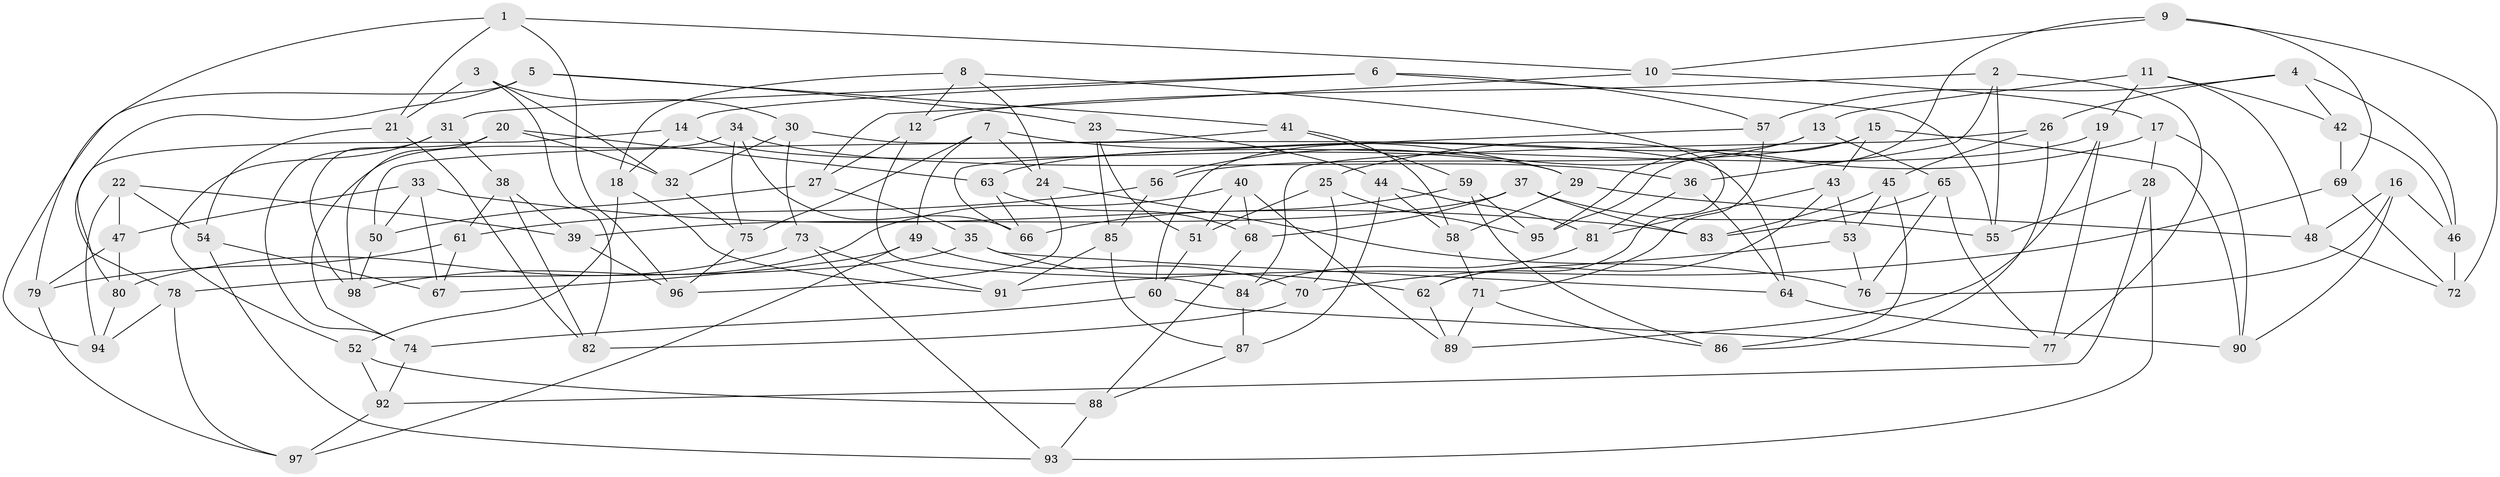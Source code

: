 // Generated by graph-tools (version 1.1) at 2025/16/03/09/25 04:16:33]
// undirected, 98 vertices, 196 edges
graph export_dot {
graph [start="1"]
  node [color=gray90,style=filled];
  1;
  2;
  3;
  4;
  5;
  6;
  7;
  8;
  9;
  10;
  11;
  12;
  13;
  14;
  15;
  16;
  17;
  18;
  19;
  20;
  21;
  22;
  23;
  24;
  25;
  26;
  27;
  28;
  29;
  30;
  31;
  32;
  33;
  34;
  35;
  36;
  37;
  38;
  39;
  40;
  41;
  42;
  43;
  44;
  45;
  46;
  47;
  48;
  49;
  50;
  51;
  52;
  53;
  54;
  55;
  56;
  57;
  58;
  59;
  60;
  61;
  62;
  63;
  64;
  65;
  66;
  67;
  68;
  69;
  70;
  71;
  72;
  73;
  74;
  75;
  76;
  77;
  78;
  79;
  80;
  81;
  82;
  83;
  84;
  85;
  86;
  87;
  88;
  89;
  90;
  91;
  92;
  93;
  94;
  95;
  96;
  97;
  98;
  1 -- 10;
  1 -- 96;
  1 -- 79;
  1 -- 21;
  2 -- 77;
  2 -- 12;
  2 -- 55;
  2 -- 36;
  3 -- 30;
  3 -- 21;
  3 -- 82;
  3 -- 32;
  4 -- 26;
  4 -- 57;
  4 -- 42;
  4 -- 46;
  5 -- 23;
  5 -- 41;
  5 -- 94;
  5 -- 78;
  6 -- 14;
  6 -- 55;
  6 -- 57;
  6 -- 31;
  7 -- 24;
  7 -- 29;
  7 -- 75;
  7 -- 49;
  8 -- 18;
  8 -- 24;
  8 -- 62;
  8 -- 12;
  9 -- 69;
  9 -- 72;
  9 -- 10;
  9 -- 95;
  10 -- 27;
  10 -- 17;
  11 -- 48;
  11 -- 42;
  11 -- 13;
  11 -- 19;
  12 -- 84;
  12 -- 27;
  13 -- 60;
  13 -- 56;
  13 -- 65;
  14 -- 18;
  14 -- 80;
  14 -- 29;
  15 -- 90;
  15 -- 95;
  15 -- 56;
  15 -- 43;
  16 -- 46;
  16 -- 76;
  16 -- 48;
  16 -- 90;
  17 -- 25;
  17 -- 28;
  17 -- 90;
  18 -- 91;
  18 -- 52;
  19 -- 77;
  19 -- 89;
  19 -- 63;
  20 -- 32;
  20 -- 98;
  20 -- 74;
  20 -- 63;
  21 -- 82;
  21 -- 54;
  22 -- 54;
  22 -- 39;
  22 -- 47;
  22 -- 94;
  23 -- 85;
  23 -- 44;
  23 -- 51;
  24 -- 76;
  24 -- 96;
  25 -- 95;
  25 -- 70;
  25 -- 51;
  26 -- 86;
  26 -- 84;
  26 -- 45;
  27 -- 50;
  27 -- 35;
  28 -- 93;
  28 -- 92;
  28 -- 55;
  29 -- 48;
  29 -- 58;
  30 -- 64;
  30 -- 32;
  30 -- 73;
  31 -- 38;
  31 -- 52;
  31 -- 98;
  32 -- 75;
  33 -- 47;
  33 -- 67;
  33 -- 83;
  33 -- 50;
  34 -- 66;
  34 -- 36;
  34 -- 75;
  34 -- 74;
  35 -- 78;
  35 -- 64;
  35 -- 62;
  36 -- 81;
  36 -- 64;
  37 -- 68;
  37 -- 55;
  37 -- 83;
  37 -- 39;
  38 -- 82;
  38 -- 61;
  38 -- 39;
  39 -- 96;
  40 -- 51;
  40 -- 98;
  40 -- 89;
  40 -- 68;
  41 -- 58;
  41 -- 59;
  41 -- 50;
  42 -- 69;
  42 -- 46;
  43 -- 81;
  43 -- 62;
  43 -- 53;
  44 -- 58;
  44 -- 81;
  44 -- 87;
  45 -- 86;
  45 -- 83;
  45 -- 53;
  46 -- 72;
  47 -- 80;
  47 -- 79;
  48 -- 72;
  49 -- 70;
  49 -- 67;
  49 -- 97;
  50 -- 98;
  51 -- 60;
  52 -- 92;
  52 -- 88;
  53 -- 70;
  53 -- 76;
  54 -- 93;
  54 -- 67;
  56 -- 85;
  56 -- 61;
  57 -- 66;
  57 -- 71;
  58 -- 71;
  59 -- 66;
  59 -- 86;
  59 -- 95;
  60 -- 74;
  60 -- 77;
  61 -- 67;
  61 -- 79;
  62 -- 89;
  63 -- 66;
  63 -- 68;
  64 -- 90;
  65 -- 83;
  65 -- 77;
  65 -- 76;
  68 -- 88;
  69 -- 72;
  69 -- 91;
  70 -- 82;
  71 -- 86;
  71 -- 89;
  73 -- 93;
  73 -- 80;
  73 -- 91;
  74 -- 92;
  75 -- 96;
  78 -- 94;
  78 -- 97;
  79 -- 97;
  80 -- 94;
  81 -- 84;
  84 -- 87;
  85 -- 87;
  85 -- 91;
  87 -- 88;
  88 -- 93;
  92 -- 97;
}
